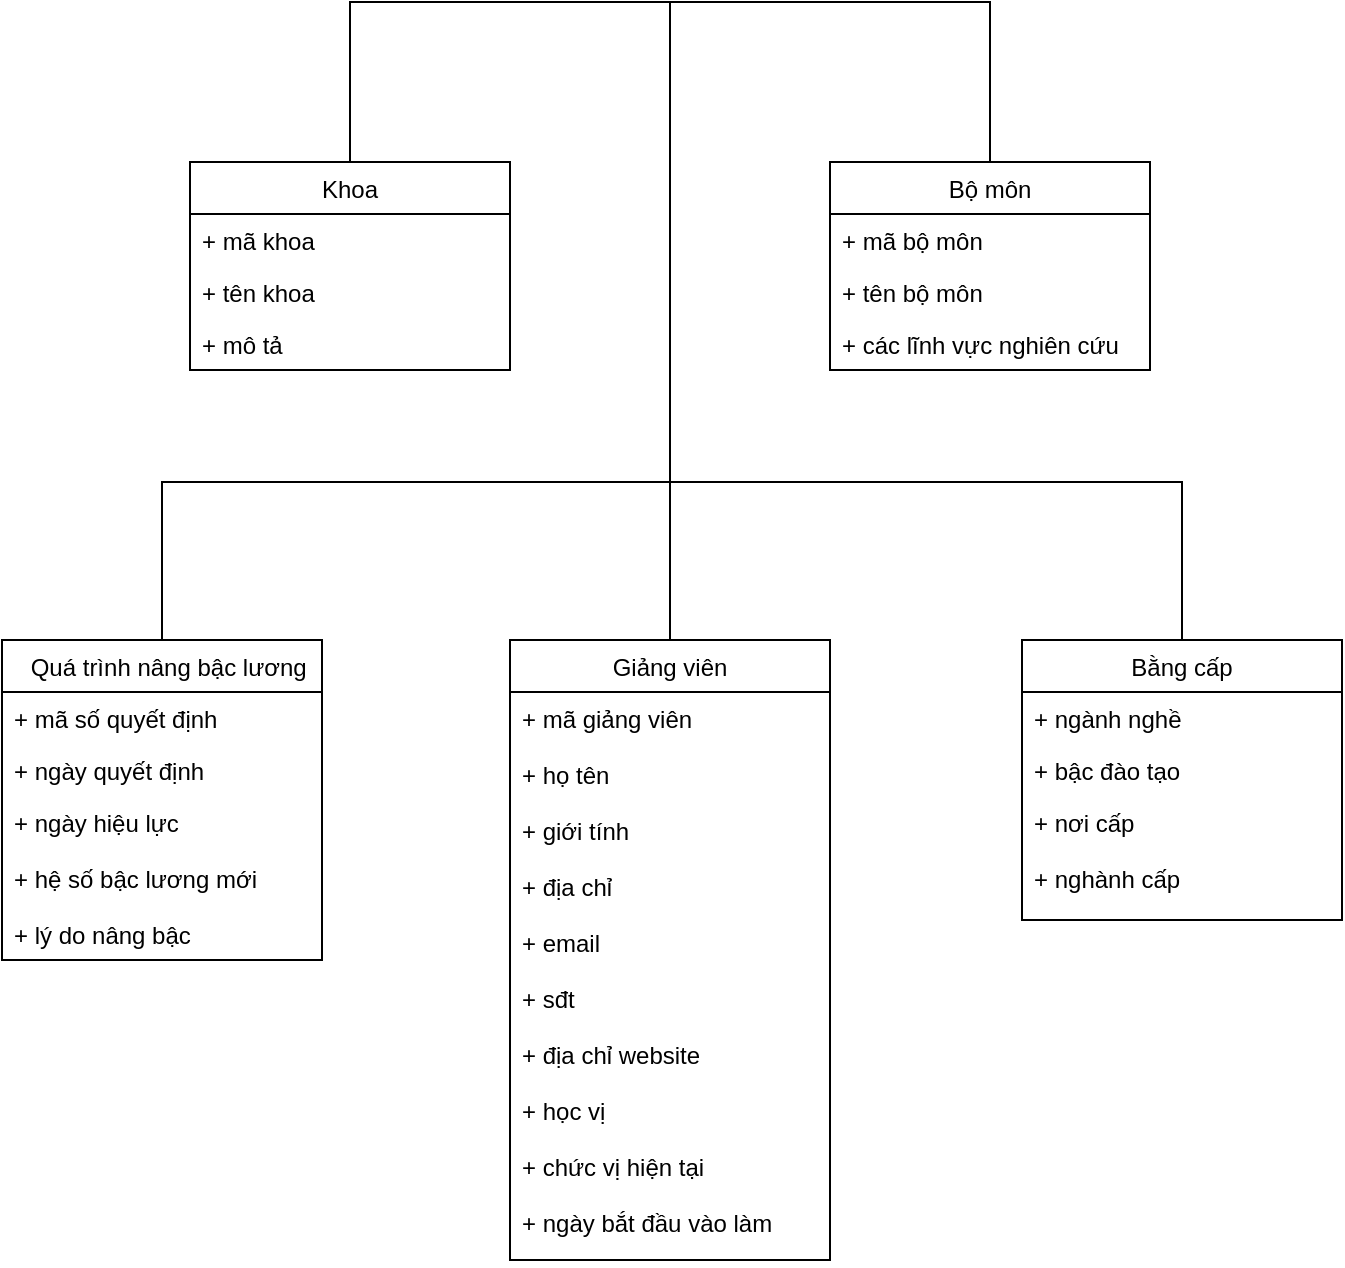 <mxfile version="20.5.1" type="github">
  <diagram id="C5RBs43oDa-KdzZeNtuy" name="Page-1">
    <mxGraphModel dx="1303" dy="767" grid="1" gridSize="10" guides="1" tooltips="1" connect="1" arrows="1" fold="1" page="1" pageScale="1" pageWidth="827" pageHeight="1169" math="0" shadow="0">
      <root>
        <mxCell id="WIyWlLk6GJQsqaUBKTNV-0" />
        <mxCell id="WIyWlLk6GJQsqaUBKTNV-1" parent="WIyWlLk6GJQsqaUBKTNV-0" />
        <mxCell id="k69kpjNW1gF0QXOxHMaF-0" value="  Quá trình nâng bậc lương" style="swimlane;fontStyle=0;childLayout=stackLayout;horizontal=1;startSize=26;fillColor=none;horizontalStack=0;resizeParent=1;resizeParentMax=0;resizeLast=0;collapsible=1;marginBottom=0;" vertex="1" parent="WIyWlLk6GJQsqaUBKTNV-1">
          <mxGeometry x="80" y="399" width="160" height="160" as="geometry" />
        </mxCell>
        <mxCell id="k69kpjNW1gF0QXOxHMaF-1" value="+ mã số quyết định" style="text;strokeColor=none;fillColor=none;align=left;verticalAlign=top;spacingLeft=4;spacingRight=4;overflow=hidden;rotatable=0;points=[[0,0.5],[1,0.5]];portConstraint=eastwest;" vertex="1" parent="k69kpjNW1gF0QXOxHMaF-0">
          <mxGeometry y="26" width="160" height="26" as="geometry" />
        </mxCell>
        <mxCell id="k69kpjNW1gF0QXOxHMaF-2" value="+ ngày quyết định" style="text;strokeColor=none;fillColor=none;align=left;verticalAlign=top;spacingLeft=4;spacingRight=4;overflow=hidden;rotatable=0;points=[[0,0.5],[1,0.5]];portConstraint=eastwest;" vertex="1" parent="k69kpjNW1gF0QXOxHMaF-0">
          <mxGeometry y="52" width="160" height="26" as="geometry" />
        </mxCell>
        <mxCell id="k69kpjNW1gF0QXOxHMaF-3" value="+ ngày hiệu lực&#xa;&#xa;+ hệ số bậc lương mới&#xa;&#xa;+ lý do nâng bậc" style="text;strokeColor=none;fillColor=none;align=left;verticalAlign=top;spacingLeft=4;spacingRight=4;overflow=hidden;rotatable=0;points=[[0,0.5],[1,0.5]];portConstraint=eastwest;" vertex="1" parent="k69kpjNW1gF0QXOxHMaF-0">
          <mxGeometry y="78" width="160" height="82" as="geometry" />
        </mxCell>
        <mxCell id="k69kpjNW1gF0QXOxHMaF-4" value="Bộ môn" style="swimlane;fontStyle=0;childLayout=stackLayout;horizontal=1;startSize=26;fillColor=none;horizontalStack=0;resizeParent=1;resizeParentMax=0;resizeLast=0;collapsible=1;marginBottom=0;" vertex="1" parent="WIyWlLk6GJQsqaUBKTNV-1">
          <mxGeometry x="494" y="160" width="160" height="104" as="geometry" />
        </mxCell>
        <mxCell id="k69kpjNW1gF0QXOxHMaF-5" value="+ mã bộ môn" style="text;strokeColor=none;fillColor=none;align=left;verticalAlign=top;spacingLeft=4;spacingRight=4;overflow=hidden;rotatable=0;points=[[0,0.5],[1,0.5]];portConstraint=eastwest;" vertex="1" parent="k69kpjNW1gF0QXOxHMaF-4">
          <mxGeometry y="26" width="160" height="26" as="geometry" />
        </mxCell>
        <mxCell id="k69kpjNW1gF0QXOxHMaF-6" value="+ tên bộ môn" style="text;strokeColor=none;fillColor=none;align=left;verticalAlign=top;spacingLeft=4;spacingRight=4;overflow=hidden;rotatable=0;points=[[0,0.5],[1,0.5]];portConstraint=eastwest;" vertex="1" parent="k69kpjNW1gF0QXOxHMaF-4">
          <mxGeometry y="52" width="160" height="26" as="geometry" />
        </mxCell>
        <mxCell id="k69kpjNW1gF0QXOxHMaF-7" value="+ các lĩnh vực nghiên cứu" style="text;strokeColor=none;fillColor=none;align=left;verticalAlign=top;spacingLeft=4;spacingRight=4;overflow=hidden;rotatable=0;points=[[0,0.5],[1,0.5]];portConstraint=eastwest;" vertex="1" parent="k69kpjNW1gF0QXOxHMaF-4">
          <mxGeometry y="78" width="160" height="26" as="geometry" />
        </mxCell>
        <mxCell id="k69kpjNW1gF0QXOxHMaF-8" value="Khoa" style="swimlane;fontStyle=0;childLayout=stackLayout;horizontal=1;startSize=26;fillColor=none;horizontalStack=0;resizeParent=1;resizeParentMax=0;resizeLast=0;collapsible=1;marginBottom=0;" vertex="1" parent="WIyWlLk6GJQsqaUBKTNV-1">
          <mxGeometry x="174" y="160" width="160" height="104" as="geometry" />
        </mxCell>
        <mxCell id="k69kpjNW1gF0QXOxHMaF-9" value="+ mã khoa" style="text;strokeColor=none;fillColor=none;align=left;verticalAlign=top;spacingLeft=4;spacingRight=4;overflow=hidden;rotatable=0;points=[[0,0.5],[1,0.5]];portConstraint=eastwest;" vertex="1" parent="k69kpjNW1gF0QXOxHMaF-8">
          <mxGeometry y="26" width="160" height="26" as="geometry" />
        </mxCell>
        <mxCell id="k69kpjNW1gF0QXOxHMaF-10" value="+ tên khoa" style="text;strokeColor=none;fillColor=none;align=left;verticalAlign=top;spacingLeft=4;spacingRight=4;overflow=hidden;rotatable=0;points=[[0,0.5],[1,0.5]];portConstraint=eastwest;" vertex="1" parent="k69kpjNW1gF0QXOxHMaF-8">
          <mxGeometry y="52" width="160" height="26" as="geometry" />
        </mxCell>
        <mxCell id="k69kpjNW1gF0QXOxHMaF-11" value="+ mô tả" style="text;strokeColor=none;fillColor=none;align=left;verticalAlign=top;spacingLeft=4;spacingRight=4;overflow=hidden;rotatable=0;points=[[0,0.5],[1,0.5]];portConstraint=eastwest;" vertex="1" parent="k69kpjNW1gF0QXOxHMaF-8">
          <mxGeometry y="78" width="160" height="26" as="geometry" />
        </mxCell>
        <mxCell id="k69kpjNW1gF0QXOxHMaF-12" value="Giảng viên" style="swimlane;fontStyle=0;childLayout=stackLayout;horizontal=1;startSize=26;fillColor=none;horizontalStack=0;resizeParent=1;resizeParentMax=0;resizeLast=0;collapsible=1;marginBottom=0;" vertex="1" parent="WIyWlLk6GJQsqaUBKTNV-1">
          <mxGeometry x="334" y="399" width="160" height="310" as="geometry" />
        </mxCell>
        <mxCell id="k69kpjNW1gF0QXOxHMaF-13" value="+ mã giảng viên&#xa;&#xa;+ họ tên&#xa;&#xa;+ giới tính&#xa;&#xa;+ địa chỉ&#xa;&#xa;+ email&#xa;&#xa;+ sđt&#xa;&#xa;+ địa chỉ website&#xa;&#xa;+ học vị&#xa;&#xa;+ chức vị hiện tại&#xa;&#xa;+ ngày bắt đầu vào làm" style="text;strokeColor=none;fillColor=none;align=left;verticalAlign=top;spacingLeft=4;spacingRight=4;overflow=hidden;rotatable=0;points=[[0,0.5],[1,0.5]];portConstraint=eastwest;" vertex="1" parent="k69kpjNW1gF0QXOxHMaF-12">
          <mxGeometry y="26" width="160" height="284" as="geometry" />
        </mxCell>
        <mxCell id="k69kpjNW1gF0QXOxHMaF-16" value="Bằng cấp" style="swimlane;fontStyle=0;childLayout=stackLayout;horizontal=1;startSize=26;fillColor=none;horizontalStack=0;resizeParent=1;resizeParentMax=0;resizeLast=0;collapsible=1;marginBottom=0;" vertex="1" parent="WIyWlLk6GJQsqaUBKTNV-1">
          <mxGeometry x="590" y="399" width="160" height="140" as="geometry">
            <mxRectangle x="590" y="360" width="90" height="30" as="alternateBounds" />
          </mxGeometry>
        </mxCell>
        <mxCell id="k69kpjNW1gF0QXOxHMaF-17" value="+ ngành nghề" style="text;strokeColor=none;fillColor=none;align=left;verticalAlign=top;spacingLeft=4;spacingRight=4;overflow=hidden;rotatable=0;points=[[0,0.5],[1,0.5]];portConstraint=eastwest;" vertex="1" parent="k69kpjNW1gF0QXOxHMaF-16">
          <mxGeometry y="26" width="160" height="26" as="geometry" />
        </mxCell>
        <mxCell id="k69kpjNW1gF0QXOxHMaF-18" value="+ bậc đào tạo" style="text;strokeColor=none;fillColor=none;align=left;verticalAlign=top;spacingLeft=4;spacingRight=4;overflow=hidden;rotatable=0;points=[[0,0.5],[1,0.5]];portConstraint=eastwest;" vertex="1" parent="k69kpjNW1gF0QXOxHMaF-16">
          <mxGeometry y="52" width="160" height="26" as="geometry" />
        </mxCell>
        <mxCell id="k69kpjNW1gF0QXOxHMaF-19" value="+ nơi cấp&#xa;&#xa;+ nghành cấp" style="text;strokeColor=none;fillColor=none;align=left;verticalAlign=top;spacingLeft=4;spacingRight=4;overflow=hidden;rotatable=0;points=[[0,0.5],[1,0.5]];portConstraint=eastwest;" vertex="1" parent="k69kpjNW1gF0QXOxHMaF-16">
          <mxGeometry y="78" width="160" height="62" as="geometry" />
        </mxCell>
        <mxCell id="k69kpjNW1gF0QXOxHMaF-30" value="" style="endArrow=none;html=1;rounded=0;fontFamily=Helvetica;fontSize=12;fontColor=default;exitX=0.5;exitY=0;exitDx=0;exitDy=0;entryX=0.5;entryY=0;entryDx=0;entryDy=0;" edge="1" parent="WIyWlLk6GJQsqaUBKTNV-1" source="k69kpjNW1gF0QXOxHMaF-8" target="k69kpjNW1gF0QXOxHMaF-4">
          <mxGeometry width="50" height="50" relative="1" as="geometry">
            <mxPoint x="284" y="90" as="sourcePoint" />
            <mxPoint x="530" y="90" as="targetPoint" />
            <Array as="points">
              <mxPoint x="254" y="80" />
              <mxPoint x="574" y="80" />
            </Array>
          </mxGeometry>
        </mxCell>
        <mxCell id="k69kpjNW1gF0QXOxHMaF-31" value="" style="endArrow=none;html=1;rounded=0;fontFamily=Helvetica;fontSize=12;fontColor=default;exitX=0.5;exitY=0;exitDx=0;exitDy=0;entryX=0.5;entryY=0;entryDx=0;entryDy=0;" edge="1" parent="WIyWlLk6GJQsqaUBKTNV-1" source="k69kpjNW1gF0QXOxHMaF-12" target="k69kpjNW1gF0QXOxHMaF-8">
          <mxGeometry width="50" height="50" relative="1" as="geometry">
            <mxPoint x="360" y="330" as="sourcePoint" />
            <mxPoint x="360" y="110" as="targetPoint" />
            <Array as="points">
              <mxPoint x="414" y="80" />
              <mxPoint x="254" y="80" />
            </Array>
          </mxGeometry>
        </mxCell>
        <mxCell id="k69kpjNW1gF0QXOxHMaF-32" value="" style="endArrow=none;html=1;rounded=0;fontFamily=Helvetica;fontSize=12;fontColor=default;exitX=0.5;exitY=0;exitDx=0;exitDy=0;entryX=0.5;entryY=0;entryDx=0;entryDy=0;" edge="1" parent="WIyWlLk6GJQsqaUBKTNV-1" source="k69kpjNW1gF0QXOxHMaF-12" target="k69kpjNW1gF0QXOxHMaF-4">
          <mxGeometry width="50" height="50" relative="1" as="geometry">
            <mxPoint x="360" y="260" as="sourcePoint" />
            <mxPoint x="480" y="100" as="targetPoint" />
            <Array as="points">
              <mxPoint x="414" y="80" />
              <mxPoint x="574" y="80" />
            </Array>
          </mxGeometry>
        </mxCell>
        <mxCell id="k69kpjNW1gF0QXOxHMaF-33" value="" style="endArrow=none;html=1;rounded=0;fontFamily=Helvetica;fontSize=12;fontColor=default;exitX=0.5;exitY=0;exitDx=0;exitDy=0;entryX=0.5;entryY=0;entryDx=0;entryDy=0;" edge="1" parent="WIyWlLk6GJQsqaUBKTNV-1" source="k69kpjNW1gF0QXOxHMaF-0" target="k69kpjNW1gF0QXOxHMaF-12">
          <mxGeometry width="50" height="50" relative="1" as="geometry">
            <mxPoint x="230" y="340" as="sourcePoint" />
            <mxPoint x="280" y="290" as="targetPoint" />
            <Array as="points">
              <mxPoint x="160" y="320" />
              <mxPoint x="414" y="320" />
            </Array>
          </mxGeometry>
        </mxCell>
        <mxCell id="k69kpjNW1gF0QXOxHMaF-34" value="" style="endArrow=none;html=1;rounded=0;fontFamily=Helvetica;fontSize=12;fontColor=default;exitX=0.5;exitY=0;exitDx=0;exitDy=0;entryX=0.5;entryY=0;entryDx=0;entryDy=0;" edge="1" parent="WIyWlLk6GJQsqaUBKTNV-1" source="k69kpjNW1gF0QXOxHMaF-12" target="k69kpjNW1gF0QXOxHMaF-16">
          <mxGeometry width="50" height="50" relative="1" as="geometry">
            <mxPoint x="520" y="340" as="sourcePoint" />
            <mxPoint x="570" y="290" as="targetPoint" />
            <Array as="points">
              <mxPoint x="414" y="320" />
              <mxPoint x="670" y="320" />
            </Array>
          </mxGeometry>
        </mxCell>
      </root>
    </mxGraphModel>
  </diagram>
</mxfile>

